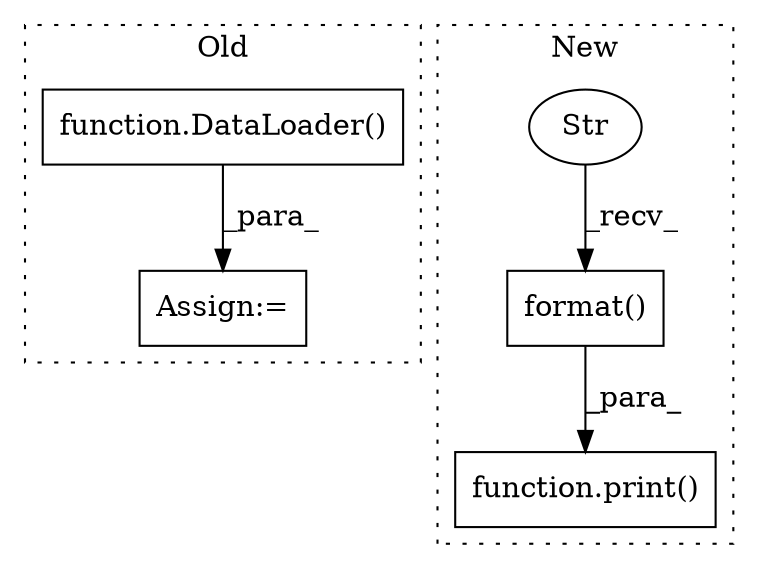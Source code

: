 digraph G {
subgraph cluster0 {
1 [label="function.DataLoader()" a="75" s="6348,6418" l="20,131" shape="box"];
3 [label="Assign:=" a="68" s="6345" l="3" shape="box"];
label = "Old";
style="dotted";
}
subgraph cluster1 {
2 [label="function.print()" a="75" s="4226,4264" l="6,1" shape="box"];
4 [label="format()" a="75" s="4232,4263" l="27,1" shape="box"];
5 [label="Str" a="66" s="4232" l="19" shape="ellipse"];
label = "New";
style="dotted";
}
1 -> 3 [label="_para_"];
4 -> 2 [label="_para_"];
5 -> 4 [label="_recv_"];
}